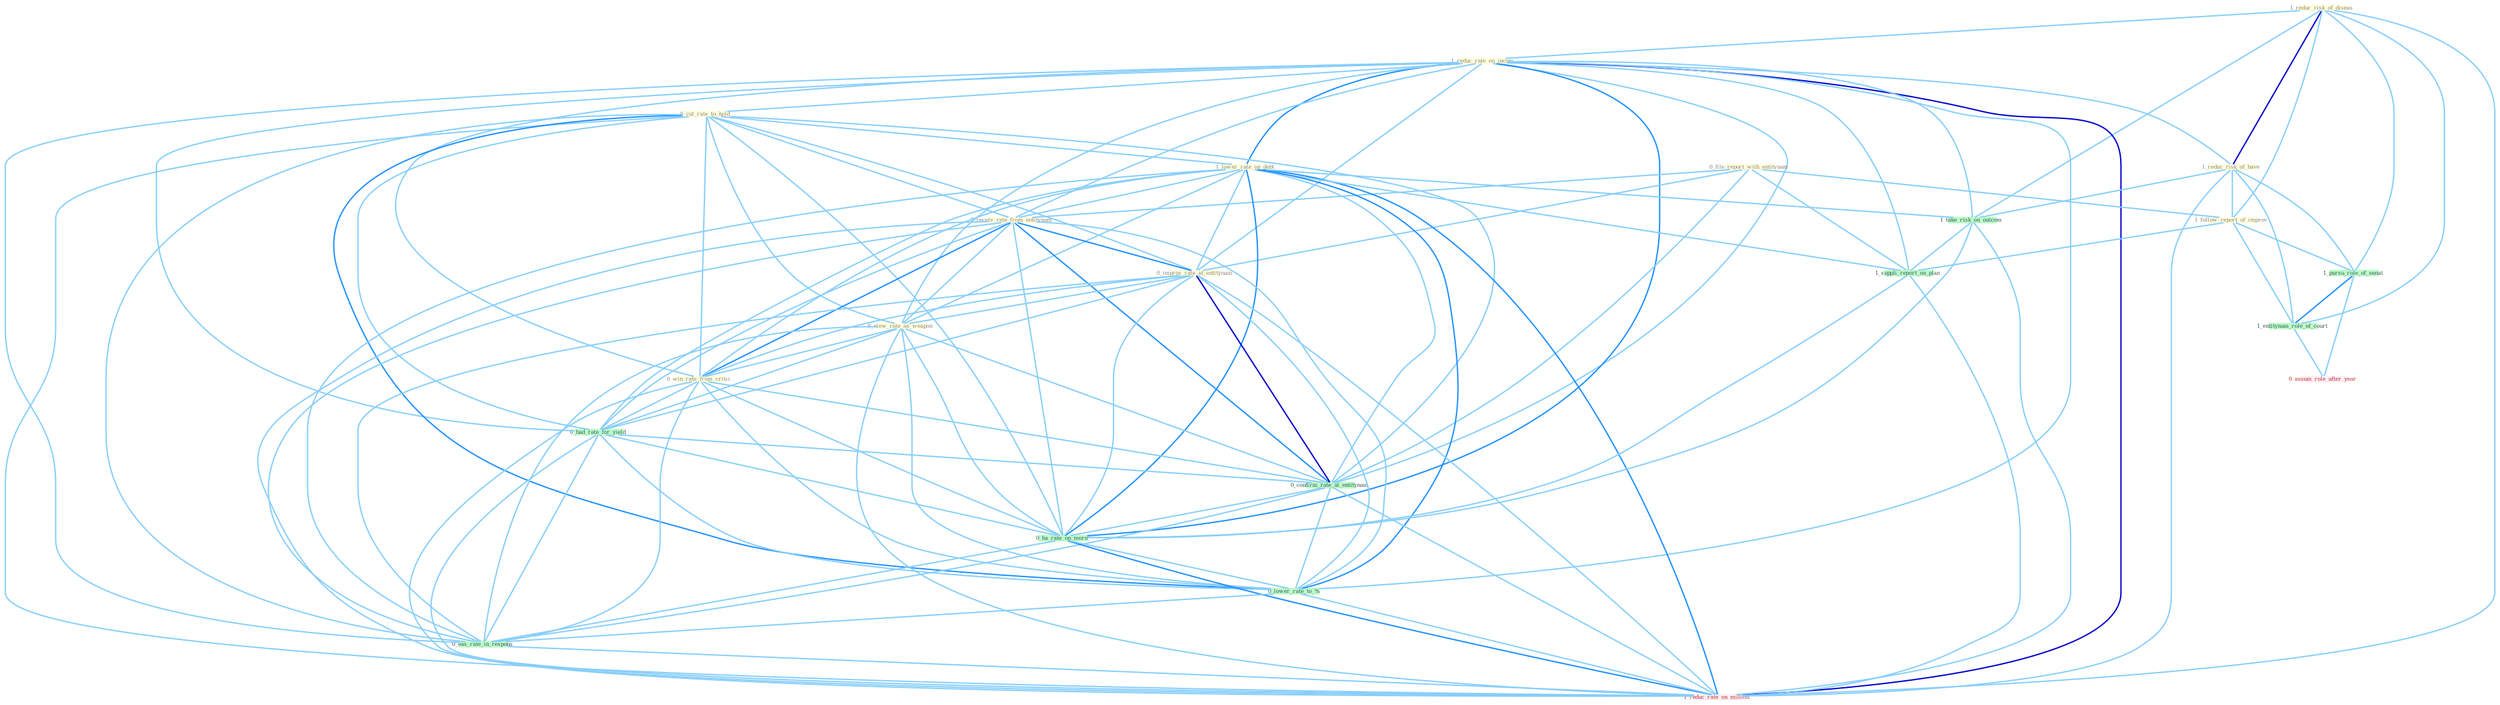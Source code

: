 Graph G{ 
    node
    [shape=polygon,style=filled,width=.5,height=.06,color="#BDFCC9",fixedsize=true,fontsize=4,
    fontcolor="#2f4f4f"];
    {node
    [color="#ffffe0", fontcolor="#8b7d6b"] "1_reduc_risk_of_diseas " "1_reduc_rate_on_incom " "0_file_report_with_entitynam " "0_cut_rate_to_hold " "1_lower_rate_on_debt " "1_reduc_risk_of_have " "0_receiv_rate_from_entitynam " "0_improv_rate_at_entitynam " "0_view_rate_as_weapon " "0_win_rate_from_critic " "1_follow_report_of_improv "}
{node [color="#fff0f5", fontcolor="#b22222"] "1_reduc_rate_on_million " "0_assum_role_after_year "}
edge [color="#B0E2FF"];

	"1_reduc_risk_of_diseas " -- "1_reduc_rate_on_incom " [w="1", color="#87cefa" ];
	"1_reduc_risk_of_diseas " -- "1_reduc_risk_of_have " [w="3", color="#0000cd" , len=0.6];
	"1_reduc_risk_of_diseas " -- "1_follow_report_of_improv " [w="1", color="#87cefa" ];
	"1_reduc_risk_of_diseas " -- "1_pursu_role_of_senat " [w="1", color="#87cefa" ];
	"1_reduc_risk_of_diseas " -- "1_take_risk_on_outcom " [w="1", color="#87cefa" ];
	"1_reduc_risk_of_diseas " -- "1_entitynam_role_of_court " [w="1", color="#87cefa" ];
	"1_reduc_risk_of_diseas " -- "1_reduc_rate_on_million " [w="1", color="#87cefa" ];
	"1_reduc_rate_on_incom " -- "0_cut_rate_to_hold " [w="1", color="#87cefa" ];
	"1_reduc_rate_on_incom " -- "1_lower_rate_on_debt " [w="2", color="#1e90ff" , len=0.8];
	"1_reduc_rate_on_incom " -- "1_reduc_risk_of_have " [w="1", color="#87cefa" ];
	"1_reduc_rate_on_incom " -- "0_receiv_rate_from_entitynam " [w="1", color="#87cefa" ];
	"1_reduc_rate_on_incom " -- "0_improv_rate_at_entitynam " [w="1", color="#87cefa" ];
	"1_reduc_rate_on_incom " -- "0_view_rate_as_weapon " [w="1", color="#87cefa" ];
	"1_reduc_rate_on_incom " -- "0_win_rate_from_critic " [w="1", color="#87cefa" ];
	"1_reduc_rate_on_incom " -- "1_take_risk_on_outcom " [w="1", color="#87cefa" ];
	"1_reduc_rate_on_incom " -- "1_suppli_report_on_plan " [w="1", color="#87cefa" ];
	"1_reduc_rate_on_incom " -- "0_had_rate_for_yield " [w="1", color="#87cefa" ];
	"1_reduc_rate_on_incom " -- "0_confirm_rate_at_entitynam " [w="1", color="#87cefa" ];
	"1_reduc_rate_on_incom " -- "0_ha_rate_on_morn " [w="2", color="#1e90ff" , len=0.8];
	"1_reduc_rate_on_incom " -- "0_lower_rate_to_% " [w="1", color="#87cefa" ];
	"1_reduc_rate_on_incom " -- "0_eas_rate_in_respons " [w="1", color="#87cefa" ];
	"1_reduc_rate_on_incom " -- "1_reduc_rate_on_million " [w="3", color="#0000cd" , len=0.6];
	"0_file_report_with_entitynam " -- "0_receiv_rate_from_entitynam " [w="1", color="#87cefa" ];
	"0_file_report_with_entitynam " -- "0_improv_rate_at_entitynam " [w="1", color="#87cefa" ];
	"0_file_report_with_entitynam " -- "1_follow_report_of_improv " [w="1", color="#87cefa" ];
	"0_file_report_with_entitynam " -- "1_suppli_report_on_plan " [w="1", color="#87cefa" ];
	"0_file_report_with_entitynam " -- "0_confirm_rate_at_entitynam " [w="1", color="#87cefa" ];
	"0_cut_rate_to_hold " -- "1_lower_rate_on_debt " [w="1", color="#87cefa" ];
	"0_cut_rate_to_hold " -- "0_receiv_rate_from_entitynam " [w="1", color="#87cefa" ];
	"0_cut_rate_to_hold " -- "0_improv_rate_at_entitynam " [w="1", color="#87cefa" ];
	"0_cut_rate_to_hold " -- "0_view_rate_as_weapon " [w="1", color="#87cefa" ];
	"0_cut_rate_to_hold " -- "0_win_rate_from_critic " [w="1", color="#87cefa" ];
	"0_cut_rate_to_hold " -- "0_had_rate_for_yield " [w="1", color="#87cefa" ];
	"0_cut_rate_to_hold " -- "0_confirm_rate_at_entitynam " [w="1", color="#87cefa" ];
	"0_cut_rate_to_hold " -- "0_ha_rate_on_morn " [w="1", color="#87cefa" ];
	"0_cut_rate_to_hold " -- "0_lower_rate_to_% " [w="2", color="#1e90ff" , len=0.8];
	"0_cut_rate_to_hold " -- "0_eas_rate_in_respons " [w="1", color="#87cefa" ];
	"0_cut_rate_to_hold " -- "1_reduc_rate_on_million " [w="1", color="#87cefa" ];
	"1_lower_rate_on_debt " -- "0_receiv_rate_from_entitynam " [w="1", color="#87cefa" ];
	"1_lower_rate_on_debt " -- "0_improv_rate_at_entitynam " [w="1", color="#87cefa" ];
	"1_lower_rate_on_debt " -- "0_view_rate_as_weapon " [w="1", color="#87cefa" ];
	"1_lower_rate_on_debt " -- "0_win_rate_from_critic " [w="1", color="#87cefa" ];
	"1_lower_rate_on_debt " -- "1_take_risk_on_outcom " [w="1", color="#87cefa" ];
	"1_lower_rate_on_debt " -- "1_suppli_report_on_plan " [w="1", color="#87cefa" ];
	"1_lower_rate_on_debt " -- "0_had_rate_for_yield " [w="1", color="#87cefa" ];
	"1_lower_rate_on_debt " -- "0_confirm_rate_at_entitynam " [w="1", color="#87cefa" ];
	"1_lower_rate_on_debt " -- "0_ha_rate_on_morn " [w="2", color="#1e90ff" , len=0.8];
	"1_lower_rate_on_debt " -- "0_lower_rate_to_% " [w="2", color="#1e90ff" , len=0.8];
	"1_lower_rate_on_debt " -- "0_eas_rate_in_respons " [w="1", color="#87cefa" ];
	"1_lower_rate_on_debt " -- "1_reduc_rate_on_million " [w="2", color="#1e90ff" , len=0.8];
	"1_reduc_risk_of_have " -- "1_follow_report_of_improv " [w="1", color="#87cefa" ];
	"1_reduc_risk_of_have " -- "1_pursu_role_of_senat " [w="1", color="#87cefa" ];
	"1_reduc_risk_of_have " -- "1_take_risk_on_outcom " [w="1", color="#87cefa" ];
	"1_reduc_risk_of_have " -- "1_entitynam_role_of_court " [w="1", color="#87cefa" ];
	"1_reduc_risk_of_have " -- "1_reduc_rate_on_million " [w="1", color="#87cefa" ];
	"0_receiv_rate_from_entitynam " -- "0_improv_rate_at_entitynam " [w="2", color="#1e90ff" , len=0.8];
	"0_receiv_rate_from_entitynam " -- "0_view_rate_as_weapon " [w="1", color="#87cefa" ];
	"0_receiv_rate_from_entitynam " -- "0_win_rate_from_critic " [w="2", color="#1e90ff" , len=0.8];
	"0_receiv_rate_from_entitynam " -- "0_had_rate_for_yield " [w="1", color="#87cefa" ];
	"0_receiv_rate_from_entitynam " -- "0_confirm_rate_at_entitynam " [w="2", color="#1e90ff" , len=0.8];
	"0_receiv_rate_from_entitynam " -- "0_ha_rate_on_morn " [w="1", color="#87cefa" ];
	"0_receiv_rate_from_entitynam " -- "0_lower_rate_to_% " [w="1", color="#87cefa" ];
	"0_receiv_rate_from_entitynam " -- "0_eas_rate_in_respons " [w="1", color="#87cefa" ];
	"0_receiv_rate_from_entitynam " -- "1_reduc_rate_on_million " [w="1", color="#87cefa" ];
	"0_improv_rate_at_entitynam " -- "0_view_rate_as_weapon " [w="1", color="#87cefa" ];
	"0_improv_rate_at_entitynam " -- "0_win_rate_from_critic " [w="1", color="#87cefa" ];
	"0_improv_rate_at_entitynam " -- "0_had_rate_for_yield " [w="1", color="#87cefa" ];
	"0_improv_rate_at_entitynam " -- "0_confirm_rate_at_entitynam " [w="3", color="#0000cd" , len=0.6];
	"0_improv_rate_at_entitynam " -- "0_ha_rate_on_morn " [w="1", color="#87cefa" ];
	"0_improv_rate_at_entitynam " -- "0_lower_rate_to_% " [w="1", color="#87cefa" ];
	"0_improv_rate_at_entitynam " -- "0_eas_rate_in_respons " [w="1", color="#87cefa" ];
	"0_improv_rate_at_entitynam " -- "1_reduc_rate_on_million " [w="1", color="#87cefa" ];
	"0_view_rate_as_weapon " -- "0_win_rate_from_critic " [w="1", color="#87cefa" ];
	"0_view_rate_as_weapon " -- "0_had_rate_for_yield " [w="1", color="#87cefa" ];
	"0_view_rate_as_weapon " -- "0_confirm_rate_at_entitynam " [w="1", color="#87cefa" ];
	"0_view_rate_as_weapon " -- "0_ha_rate_on_morn " [w="1", color="#87cefa" ];
	"0_view_rate_as_weapon " -- "0_lower_rate_to_% " [w="1", color="#87cefa" ];
	"0_view_rate_as_weapon " -- "0_eas_rate_in_respons " [w="1", color="#87cefa" ];
	"0_view_rate_as_weapon " -- "1_reduc_rate_on_million " [w="1", color="#87cefa" ];
	"0_win_rate_from_critic " -- "0_had_rate_for_yield " [w="1", color="#87cefa" ];
	"0_win_rate_from_critic " -- "0_confirm_rate_at_entitynam " [w="1", color="#87cefa" ];
	"0_win_rate_from_critic " -- "0_ha_rate_on_morn " [w="1", color="#87cefa" ];
	"0_win_rate_from_critic " -- "0_lower_rate_to_% " [w="1", color="#87cefa" ];
	"0_win_rate_from_critic " -- "0_eas_rate_in_respons " [w="1", color="#87cefa" ];
	"0_win_rate_from_critic " -- "1_reduc_rate_on_million " [w="1", color="#87cefa" ];
	"1_follow_report_of_improv " -- "1_pursu_role_of_senat " [w="1", color="#87cefa" ];
	"1_follow_report_of_improv " -- "1_suppli_report_on_plan " [w="1", color="#87cefa" ];
	"1_follow_report_of_improv " -- "1_entitynam_role_of_court " [w="1", color="#87cefa" ];
	"1_pursu_role_of_senat " -- "1_entitynam_role_of_court " [w="2", color="#1e90ff" , len=0.8];
	"1_pursu_role_of_senat " -- "0_assum_role_after_year " [w="1", color="#87cefa" ];
	"1_take_risk_on_outcom " -- "1_suppli_report_on_plan " [w="1", color="#87cefa" ];
	"1_take_risk_on_outcom " -- "0_ha_rate_on_morn " [w="1", color="#87cefa" ];
	"1_take_risk_on_outcom " -- "1_reduc_rate_on_million " [w="1", color="#87cefa" ];
	"1_suppli_report_on_plan " -- "0_ha_rate_on_morn " [w="1", color="#87cefa" ];
	"1_suppli_report_on_plan " -- "1_reduc_rate_on_million " [w="1", color="#87cefa" ];
	"0_had_rate_for_yield " -- "0_confirm_rate_at_entitynam " [w="1", color="#87cefa" ];
	"0_had_rate_for_yield " -- "0_ha_rate_on_morn " [w="1", color="#87cefa" ];
	"0_had_rate_for_yield " -- "0_lower_rate_to_% " [w="1", color="#87cefa" ];
	"0_had_rate_for_yield " -- "0_eas_rate_in_respons " [w="1", color="#87cefa" ];
	"0_had_rate_for_yield " -- "1_reduc_rate_on_million " [w="1", color="#87cefa" ];
	"0_confirm_rate_at_entitynam " -- "0_ha_rate_on_morn " [w="1", color="#87cefa" ];
	"0_confirm_rate_at_entitynam " -- "0_lower_rate_to_% " [w="1", color="#87cefa" ];
	"0_confirm_rate_at_entitynam " -- "0_eas_rate_in_respons " [w="1", color="#87cefa" ];
	"0_confirm_rate_at_entitynam " -- "1_reduc_rate_on_million " [w="1", color="#87cefa" ];
	"0_ha_rate_on_morn " -- "0_lower_rate_to_% " [w="1", color="#87cefa" ];
	"0_ha_rate_on_morn " -- "0_eas_rate_in_respons " [w="1", color="#87cefa" ];
	"0_ha_rate_on_morn " -- "1_reduc_rate_on_million " [w="2", color="#1e90ff" , len=0.8];
	"1_entitynam_role_of_court " -- "0_assum_role_after_year " [w="1", color="#87cefa" ];
	"0_lower_rate_to_% " -- "0_eas_rate_in_respons " [w="1", color="#87cefa" ];
	"0_lower_rate_to_% " -- "1_reduc_rate_on_million " [w="1", color="#87cefa" ];
	"0_eas_rate_in_respons " -- "1_reduc_rate_on_million " [w="1", color="#87cefa" ];
}